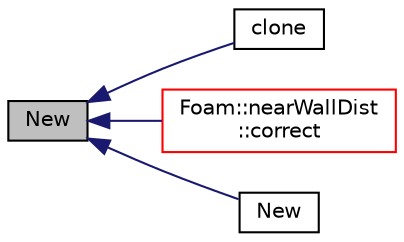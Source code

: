 digraph "New"
{
  bgcolor="transparent";
  edge [fontname="Helvetica",fontsize="10",labelfontname="Helvetica",labelfontsize="10"];
  node [fontname="Helvetica",fontsize="10",shape=record];
  rankdir="LR";
  Node1 [label="New",height=0.2,width=0.4,color="black", fillcolor="grey75", style="filled", fontcolor="black"];
  Node1 -> Node2 [dir="back",color="midnightblue",fontsize="10",style="solid",fontname="Helvetica"];
  Node2 [label="clone",height=0.2,width=0.4,color="black",URL="$a00886.html#a2ba71fb7b9f0f612bd214ffe8c6e47ac",tooltip="Construct and return a clone setting internal field reference. "];
  Node1 -> Node3 [dir="back",color="midnightblue",fontsize="10",style="solid",fontname="Helvetica"];
  Node3 [label="Foam::nearWallDist\l::correct",height=0.2,width=0.4,color="red",URL="$a01580.html#a3ae44b28050c3aa494c1d8e18cf618c1",tooltip="Correct for mesh geom/topo changes. "];
  Node1 -> Node4 [dir="back",color="midnightblue",fontsize="10",style="solid",fontname="Helvetica"];
  Node4 [label="New",height=0.2,width=0.4,color="black",URL="$a00886.html#a73a3650bb7dc9b08a7cd5ca68b023075",tooltip="Return a pointer to a new patchField created on freestore given. "];
}
